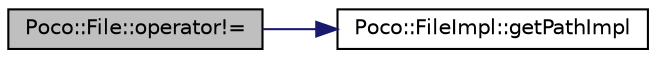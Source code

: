 digraph "Poco::File::operator!="
{
 // LATEX_PDF_SIZE
  edge [fontname="Helvetica",fontsize="10",labelfontname="Helvetica",labelfontsize="10"];
  node [fontname="Helvetica",fontsize="10",shape=record];
  rankdir="LR";
  Node1 [label="Poco::File::operator!=",height=0.2,width=0.4,color="black", fillcolor="grey75", style="filled", fontcolor="black",tooltip=" "];
  Node1 -> Node2 [color="midnightblue",fontsize="10",style="solid"];
  Node2 [label="Poco::FileImpl::getPathImpl",height=0.2,width=0.4,color="black", fillcolor="white", style="filled",URL="$classPoco_1_1FileImpl.html#a880d786c63f9de5628db3a64679815aa",tooltip=" "];
}
